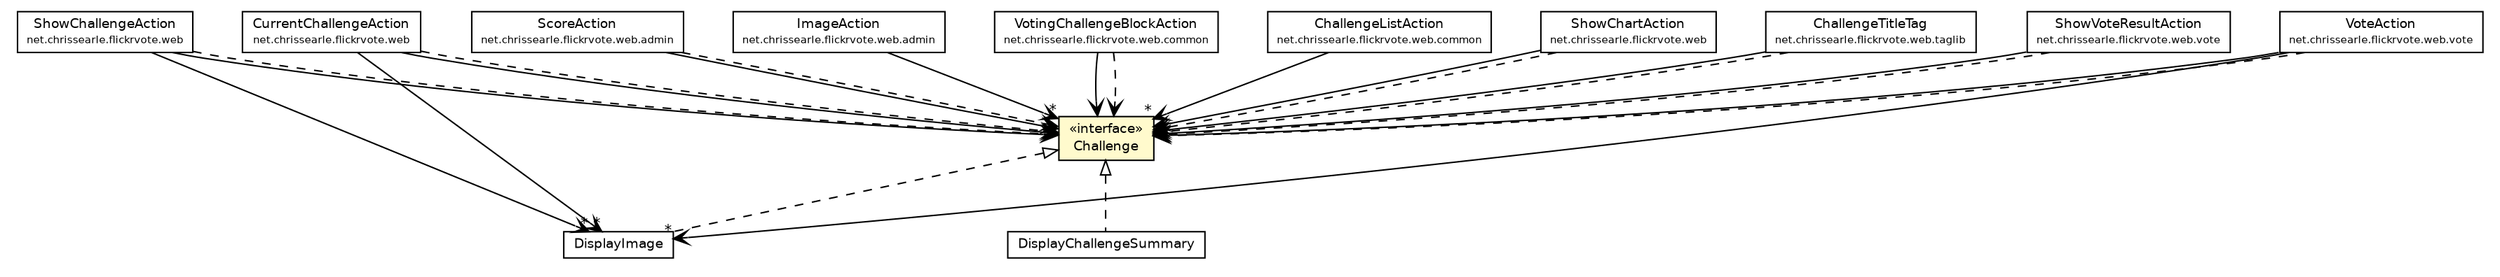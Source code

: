 #!/usr/local/bin/dot
#
# Class diagram 
# Generated by UmlGraph version 4.6 (http://www.spinellis.gr/sw/umlgraph)
#

digraph G {
	edge [fontname="Helvetica",fontsize=10,labelfontname="Helvetica",labelfontsize=10];
	node [fontname="Helvetica",fontsize=10,shape=plaintext];
	// net.chrissearle.flickrvote.web.admin.ScoreAction
	c11048 [label=<<table border="0" cellborder="1" cellspacing="0" cellpadding="2" port="p" href="../admin/ScoreAction.html">
		<tr><td><table border="0" cellspacing="0" cellpadding="1">
			<tr><td> ScoreAction </td></tr>
			<tr><td><font point-size="7.0"> net.chrissearle.flickrvote.web.admin </font></td></tr>
		</table></td></tr>
		</table>>, fontname="Helvetica", fontcolor="black", fontsize=9.0];
	// net.chrissearle.flickrvote.web.admin.ImageAction
	c11052 [label=<<table border="0" cellborder="1" cellspacing="0" cellpadding="2" port="p" href="../admin/ImageAction.html">
		<tr><td><table border="0" cellspacing="0" cellpadding="1">
			<tr><td> ImageAction </td></tr>
			<tr><td><font point-size="7.0"> net.chrissearle.flickrvote.web.admin </font></td></tr>
		</table></td></tr>
		</table>>, fontname="Helvetica", fontcolor="black", fontsize=9.0];
	// net.chrissearle.flickrvote.web.common.VotingChallengeBlockAction
	c11060 [label=<<table border="0" cellborder="1" cellspacing="0" cellpadding="2" port="p" href="../common/VotingChallengeBlockAction.html">
		<tr><td><table border="0" cellspacing="0" cellpadding="1">
			<tr><td> VotingChallengeBlockAction </td></tr>
			<tr><td><font point-size="7.0"> net.chrissearle.flickrvote.web.common </font></td></tr>
		</table></td></tr>
		</table>>, fontname="Helvetica", fontcolor="black", fontsize=9.0];
	// net.chrissearle.flickrvote.web.common.ChallengeListAction
	c11062 [label=<<table border="0" cellborder="1" cellspacing="0" cellpadding="2" port="p" href="../common/ChallengeListAction.html">
		<tr><td><table border="0" cellspacing="0" cellpadding="1">
			<tr><td> ChallengeListAction </td></tr>
			<tr><td><font point-size="7.0"> net.chrissearle.flickrvote.web.common </font></td></tr>
		</table></td></tr>
		</table>>, fontname="Helvetica", fontcolor="black", fontsize=9.0];
	// net.chrissearle.flickrvote.web.ShowChartAction
	c11063 [label=<<table border="0" cellborder="1" cellspacing="0" cellpadding="2" port="p" href="../ShowChartAction.html">
		<tr><td><table border="0" cellspacing="0" cellpadding="1">
			<tr><td> ShowChartAction </td></tr>
			<tr><td><font point-size="7.0"> net.chrissearle.flickrvote.web </font></td></tr>
		</table></td></tr>
		</table>>, fontname="Helvetica", fontcolor="black", fontsize=9.0];
	// net.chrissearle.flickrvote.web.ShowChallengeAction
	c11064 [label=<<table border="0" cellborder="1" cellspacing="0" cellpadding="2" port="p" href="../ShowChallengeAction.html">
		<tr><td><table border="0" cellspacing="0" cellpadding="1">
			<tr><td> ShowChallengeAction </td></tr>
			<tr><td><font point-size="7.0"> net.chrissearle.flickrvote.web </font></td></tr>
		</table></td></tr>
		</table>>, fontname="Helvetica", fontcolor="black", fontsize=9.0];
	// net.chrissearle.flickrvote.web.CurrentChallengeAction
	c11070 [label=<<table border="0" cellborder="1" cellspacing="0" cellpadding="2" port="p" href="../CurrentChallengeAction.html">
		<tr><td><table border="0" cellspacing="0" cellpadding="1">
			<tr><td> CurrentChallengeAction </td></tr>
			<tr><td><font point-size="7.0"> net.chrissearle.flickrvote.web </font></td></tr>
		</table></td></tr>
		</table>>, fontname="Helvetica", fontcolor="black", fontsize=9.0];
	// net.chrissearle.flickrvote.web.model.DisplayImage
	c11077 [label=<<table border="0" cellborder="1" cellspacing="0" cellpadding="2" port="p" href="./DisplayImage.html">
		<tr><td><table border="0" cellspacing="0" cellpadding="1">
			<tr><td> DisplayImage </td></tr>
		</table></td></tr>
		</table>>, fontname="Helvetica", fontcolor="black", fontsize=9.0];
	// net.chrissearle.flickrvote.web.model.DisplayChallengeSummary
	c11078 [label=<<table border="0" cellborder="1" cellspacing="0" cellpadding="2" port="p" href="./DisplayChallengeSummary.html">
		<tr><td><table border="0" cellspacing="0" cellpadding="1">
			<tr><td> DisplayChallengeSummary </td></tr>
		</table></td></tr>
		</table>>, fontname="Helvetica", fontcolor="black", fontsize=9.0];
	// net.chrissearle.flickrvote.web.model.Challenge
	c11080 [label=<<table border="0" cellborder="1" cellspacing="0" cellpadding="2" port="p" bgcolor="lemonChiffon" href="./Challenge.html">
		<tr><td><table border="0" cellspacing="0" cellpadding="1">
			<tr><td> &laquo;interface&raquo; </td></tr>
			<tr><td> Challenge </td></tr>
		</table></td></tr>
		</table>>, fontname="Helvetica", fontcolor="black", fontsize=9.0];
	// net.chrissearle.flickrvote.web.taglib.ChallengeTitleTag
	c11083 [label=<<table border="0" cellborder="1" cellspacing="0" cellpadding="2" port="p" href="../taglib/ChallengeTitleTag.html">
		<tr><td><table border="0" cellspacing="0" cellpadding="1">
			<tr><td> ChallengeTitleTag </td></tr>
			<tr><td><font point-size="7.0"> net.chrissearle.flickrvote.web.taglib </font></td></tr>
		</table></td></tr>
		</table>>, fontname="Helvetica", fontcolor="black", fontsize=9.0];
	// net.chrissearle.flickrvote.web.vote.VoteAction
	c11087 [label=<<table border="0" cellborder="1" cellspacing="0" cellpadding="2" port="p" href="../vote/VoteAction.html">
		<tr><td><table border="0" cellspacing="0" cellpadding="1">
			<tr><td> VoteAction </td></tr>
			<tr><td><font point-size="7.0"> net.chrissearle.flickrvote.web.vote </font></td></tr>
		</table></td></tr>
		</table>>, fontname="Helvetica", fontcolor="black", fontsize=9.0];
	// net.chrissearle.flickrvote.web.vote.ShowVoteResultAction
	c11088 [label=<<table border="0" cellborder="1" cellspacing="0" cellpadding="2" port="p" href="../vote/ShowVoteResultAction.html">
		<tr><td><table border="0" cellspacing="0" cellpadding="1">
			<tr><td> ShowVoteResultAction </td></tr>
			<tr><td><font point-size="7.0"> net.chrissearle.flickrvote.web.vote </font></td></tr>
		</table></td></tr>
		</table>>, fontname="Helvetica", fontcolor="black", fontsize=9.0];
	//net.chrissearle.flickrvote.web.model.DisplayImage implements net.chrissearle.flickrvote.web.model.Challenge
	c11080:p -> c11077:p [dir=back,arrowtail=empty,style=dashed];
	//net.chrissearle.flickrvote.web.model.DisplayChallengeSummary implements net.chrissearle.flickrvote.web.model.Challenge
	c11080:p -> c11078:p [dir=back,arrowtail=empty,style=dashed];
	// net.chrissearle.flickrvote.web.admin.ScoreAction NAVASSOC net.chrissearle.flickrvote.web.model.Challenge
	c11048:p -> c11080:p [taillabel="", label="", headlabel="", fontname="Helvetica", fontcolor="black", fontsize=10.0, color="black", arrowhead=open];
	// net.chrissearle.flickrvote.web.admin.ImageAction NAVASSOC net.chrissearle.flickrvote.web.model.Challenge
	c11052:p -> c11080:p [taillabel="", label="", headlabel="*", fontname="Helvetica", fontcolor="black", fontsize=10.0, color="black", arrowhead=open];
	// net.chrissearle.flickrvote.web.common.VotingChallengeBlockAction NAVASSOC net.chrissearle.flickrvote.web.model.Challenge
	c11060:p -> c11080:p [taillabel="", label="", headlabel="", fontname="Helvetica", fontcolor="black", fontsize=10.0, color="black", arrowhead=open];
	// net.chrissearle.flickrvote.web.common.ChallengeListAction NAVASSOC net.chrissearle.flickrvote.web.model.Challenge
	c11062:p -> c11080:p [taillabel="", label="", headlabel="*", fontname="Helvetica", fontcolor="black", fontsize=10.0, color="black", arrowhead=open];
	// net.chrissearle.flickrvote.web.ShowChartAction NAVASSOC net.chrissearle.flickrvote.web.model.Challenge
	c11063:p -> c11080:p [taillabel="", label="", headlabel="", fontname="Helvetica", fontcolor="black", fontsize=10.0, color="black", arrowhead=open];
	// net.chrissearle.flickrvote.web.ShowChallengeAction NAVASSOC net.chrissearle.flickrvote.web.model.DisplayImage
	c11064:p -> c11077:p [taillabel="", label="", headlabel="*", fontname="Helvetica", fontcolor="black", fontsize=10.0, color="black", arrowhead=open];
	// net.chrissearle.flickrvote.web.ShowChallengeAction NAVASSOC net.chrissearle.flickrvote.web.model.Challenge
	c11064:p -> c11080:p [taillabel="", label="", headlabel="", fontname="Helvetica", fontcolor="black", fontsize=10.0, color="black", arrowhead=open];
	// net.chrissearle.flickrvote.web.CurrentChallengeAction NAVASSOC net.chrissearle.flickrvote.web.model.DisplayImage
	c11070:p -> c11077:p [taillabel="", label="", headlabel="*", fontname="Helvetica", fontcolor="black", fontsize=10.0, color="black", arrowhead=open];
	// net.chrissearle.flickrvote.web.CurrentChallengeAction NAVASSOC net.chrissearle.flickrvote.web.model.Challenge
	c11070:p -> c11080:p [taillabel="", label="", headlabel="", fontname="Helvetica", fontcolor="black", fontsize=10.0, color="black", arrowhead=open];
	// net.chrissearle.flickrvote.web.taglib.ChallengeTitleTag NAVASSOC net.chrissearle.flickrvote.web.model.Challenge
	c11083:p -> c11080:p [taillabel="", label="", headlabel="", fontname="Helvetica", fontcolor="black", fontsize=10.0, color="black", arrowhead=open];
	// net.chrissearle.flickrvote.web.vote.VoteAction NAVASSOC net.chrissearle.flickrvote.web.model.Challenge
	c11087:p -> c11080:p [taillabel="", label="", headlabel="", fontname="Helvetica", fontcolor="black", fontsize=10.0, color="black", arrowhead=open];
	// net.chrissearle.flickrvote.web.vote.VoteAction NAVASSOC net.chrissearle.flickrvote.web.model.DisplayImage
	c11087:p -> c11077:p [taillabel="", label="", headlabel="*", fontname="Helvetica", fontcolor="black", fontsize=10.0, color="black", arrowhead=open];
	// net.chrissearle.flickrvote.web.vote.ShowVoteResultAction NAVASSOC net.chrissearle.flickrvote.web.model.Challenge
	c11088:p -> c11080:p [taillabel="", label="", headlabel="", fontname="Helvetica", fontcolor="black", fontsize=10.0, color="black", arrowhead=open];
	// net.chrissearle.flickrvote.web.admin.ScoreAction DEPEND net.chrissearle.flickrvote.web.model.Challenge
	c11048:p -> c11080:p [taillabel="", label="", headlabel="", fontname="Helvetica", fontcolor="black", fontsize=10.0, color="black", arrowhead=open, style=dashed];
	// net.chrissearle.flickrvote.web.common.VotingChallengeBlockAction DEPEND net.chrissearle.flickrvote.web.model.Challenge
	c11060:p -> c11080:p [taillabel="", label="", headlabel="", fontname="Helvetica", fontcolor="black", fontsize=10.0, color="black", arrowhead=open, style=dashed];
	// net.chrissearle.flickrvote.web.ShowChartAction DEPEND net.chrissearle.flickrvote.web.model.Challenge
	c11063:p -> c11080:p [taillabel="", label="", headlabel="", fontname="Helvetica", fontcolor="black", fontsize=10.0, color="black", arrowhead=open, style=dashed];
	// net.chrissearle.flickrvote.web.ShowChallengeAction DEPEND net.chrissearle.flickrvote.web.model.Challenge
	c11064:p -> c11080:p [taillabel="", label="", headlabel="", fontname="Helvetica", fontcolor="black", fontsize=10.0, color="black", arrowhead=open, style=dashed];
	// net.chrissearle.flickrvote.web.CurrentChallengeAction DEPEND net.chrissearle.flickrvote.web.model.Challenge
	c11070:p -> c11080:p [taillabel="", label="", headlabel="", fontname="Helvetica", fontcolor="black", fontsize=10.0, color="black", arrowhead=open, style=dashed];
	// net.chrissearle.flickrvote.web.taglib.ChallengeTitleTag DEPEND net.chrissearle.flickrvote.web.model.Challenge
	c11083:p -> c11080:p [taillabel="", label="", headlabel="", fontname="Helvetica", fontcolor="black", fontsize=10.0, color="black", arrowhead=open, style=dashed];
	// net.chrissearle.flickrvote.web.vote.VoteAction DEPEND net.chrissearle.flickrvote.web.model.Challenge
	c11087:p -> c11080:p [taillabel="", label="", headlabel="", fontname="Helvetica", fontcolor="black", fontsize=10.0, color="black", arrowhead=open, style=dashed];
	// net.chrissearle.flickrvote.web.vote.ShowVoteResultAction DEPEND net.chrissearle.flickrvote.web.model.Challenge
	c11088:p -> c11080:p [taillabel="", label="", headlabel="", fontname="Helvetica", fontcolor="black", fontsize=10.0, color="black", arrowhead=open, style=dashed];
}

